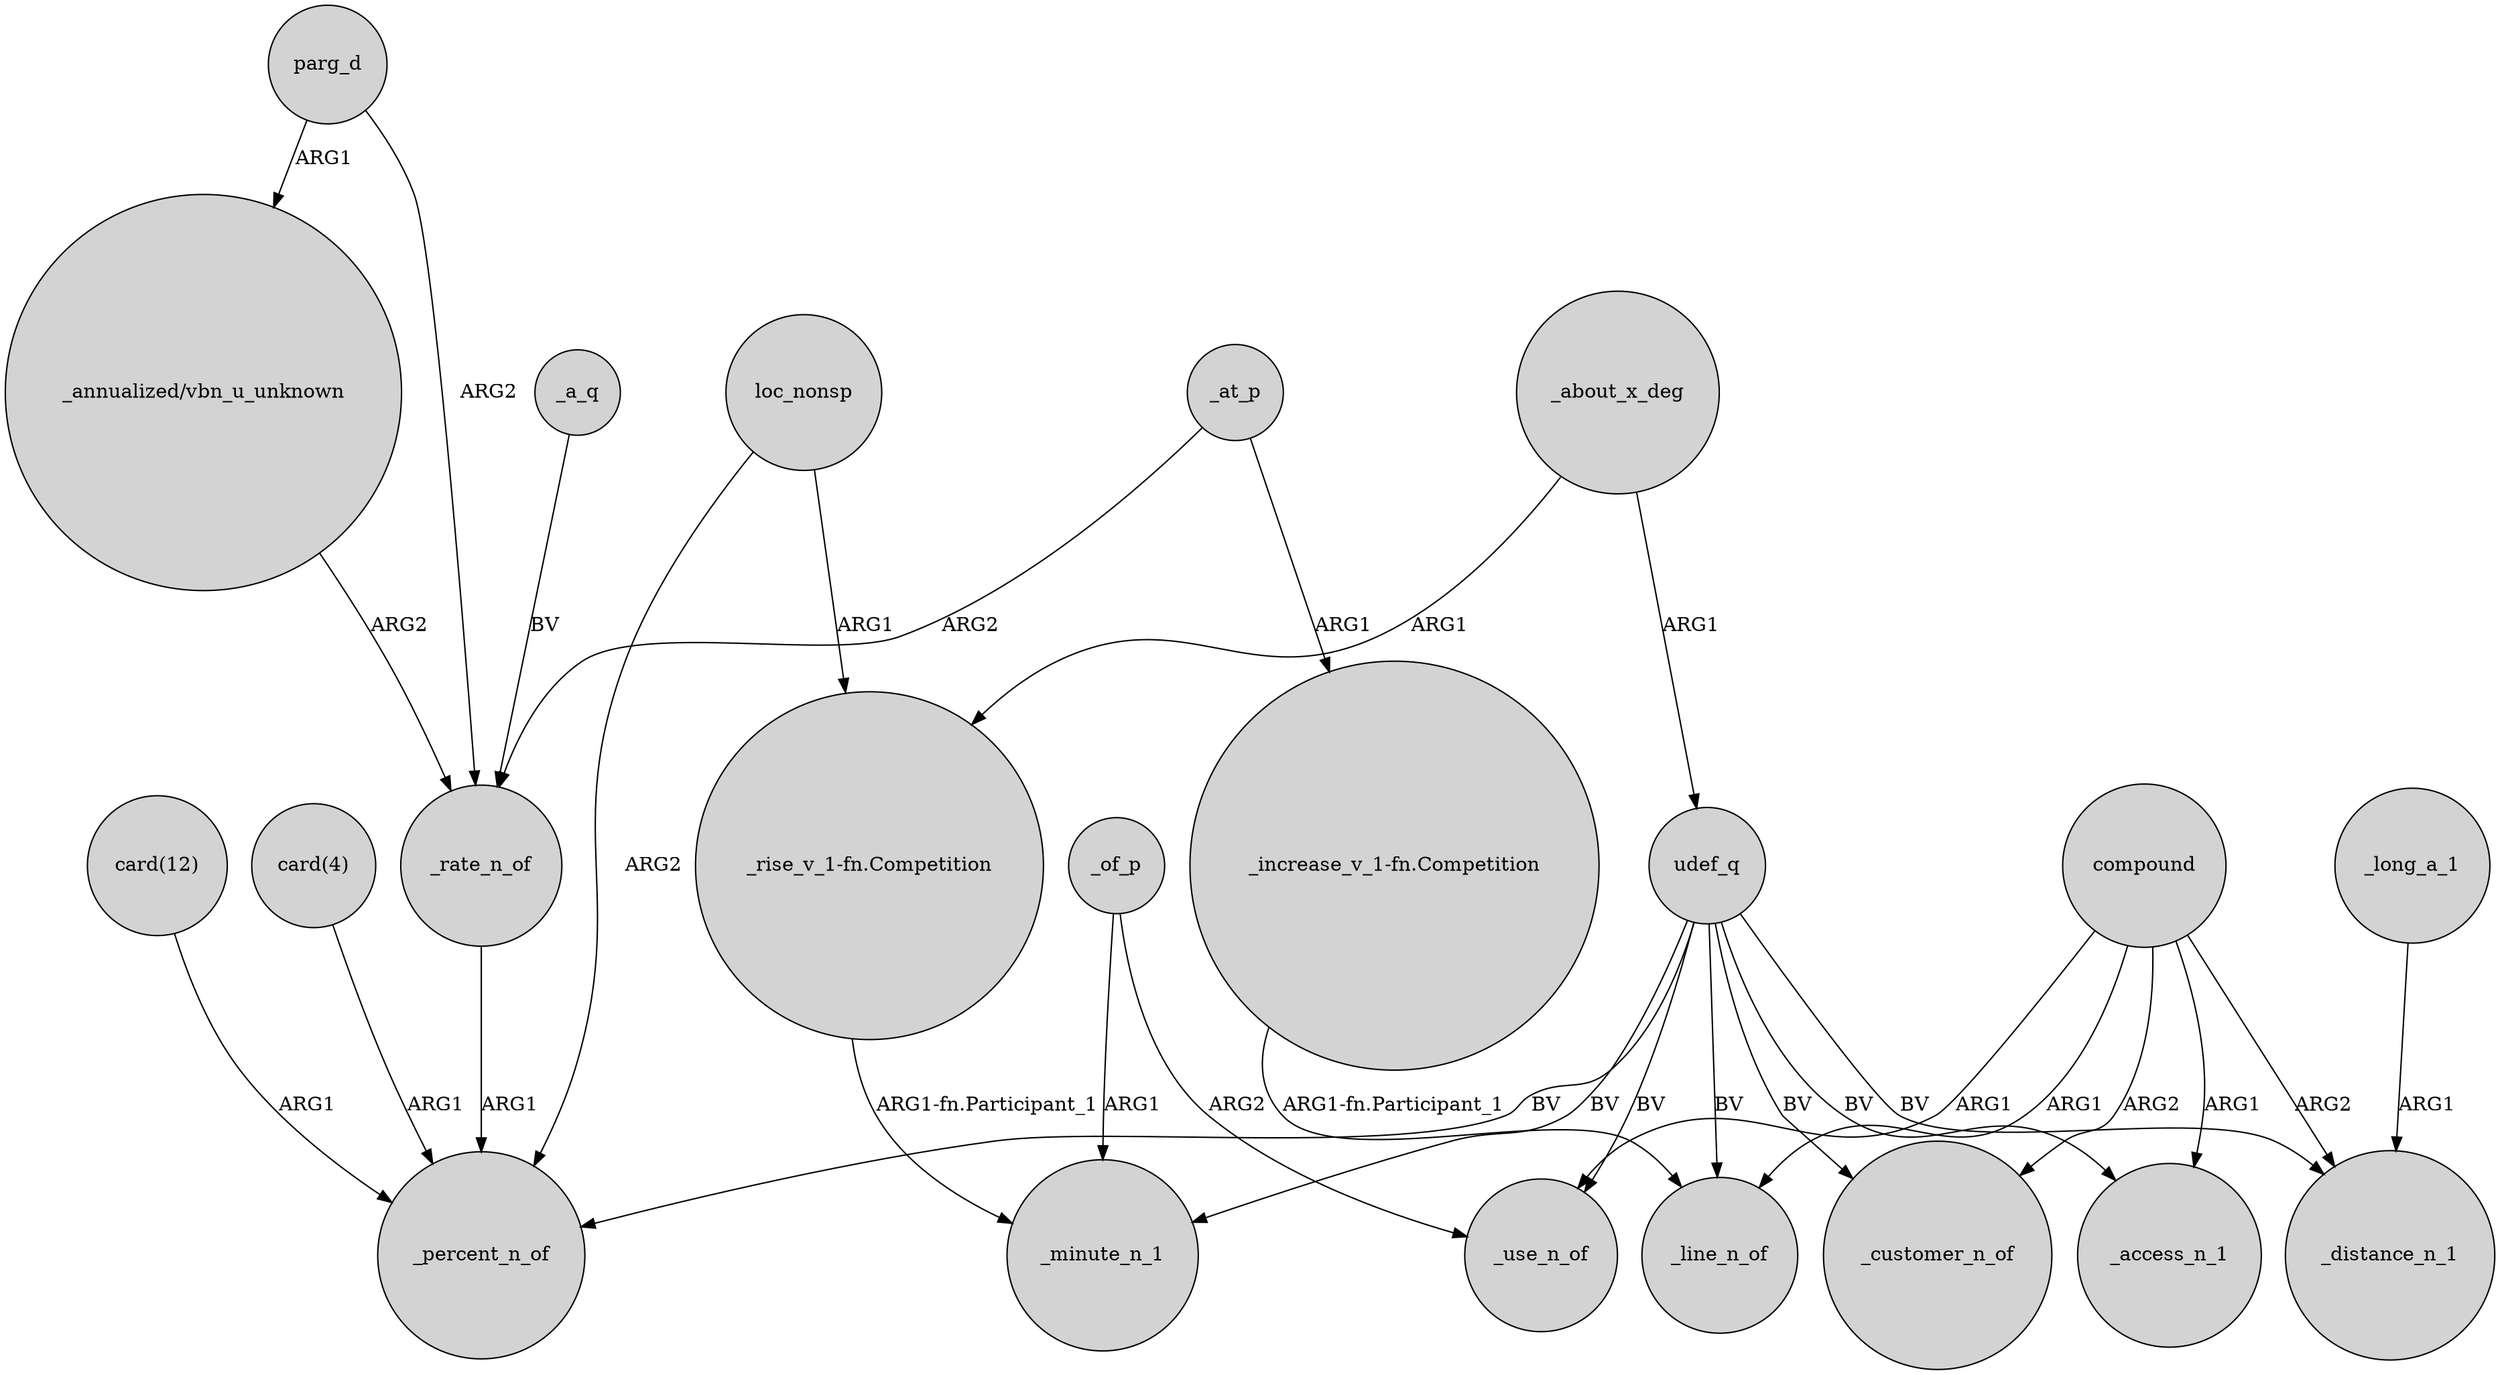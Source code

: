 digraph {
	node [shape=circle style=filled]
	udef_q -> _minute_n_1 [label=BV]
	"card(4)" -> _percent_n_of [label=ARG1]
	parg_d -> "_annualized/vbn_u_unknown" [label=ARG1]
	"_annualized/vbn_u_unknown" -> _rate_n_of [label=ARG2]
	loc_nonsp -> "_rise_v_1-fn.Competition" [label=ARG1]
	udef_q -> _line_n_of [label=BV]
	udef_q -> _distance_n_1 [label=BV]
	compound -> _distance_n_1 [label=ARG2]
	compound -> _use_n_of [label=ARG1]
	compound -> _access_n_1 [label=ARG1]
	_about_x_deg -> udef_q [label=ARG1]
	"_increase_v_1-fn.Competition" -> _line_n_of [label="ARG1-fn.Participant_1"]
	compound -> _line_n_of [label=ARG1]
	_of_p -> _use_n_of [label=ARG2]
	"_rise_v_1-fn.Competition" -> _minute_n_1 [label="ARG1-fn.Participant_1"]
	udef_q -> _percent_n_of [label=BV]
	_long_a_1 -> _distance_n_1 [label=ARG1]
	"card(12)" -> _percent_n_of [label=ARG1]
	udef_q -> _access_n_1 [label=BV]
	_about_x_deg -> "_rise_v_1-fn.Competition" [label=ARG1]
	udef_q -> _use_n_of [label=BV]
	_at_p -> _rate_n_of [label=ARG2]
	udef_q -> _customer_n_of [label=BV]
	_rate_n_of -> _percent_n_of [label=ARG1]
	_of_p -> _minute_n_1 [label=ARG1]
	parg_d -> _rate_n_of [label=ARG2]
	_at_p -> "_increase_v_1-fn.Competition" [label=ARG1]
	compound -> _customer_n_of [label=ARG2]
	_a_q -> _rate_n_of [label=BV]
	loc_nonsp -> _percent_n_of [label=ARG2]
}
